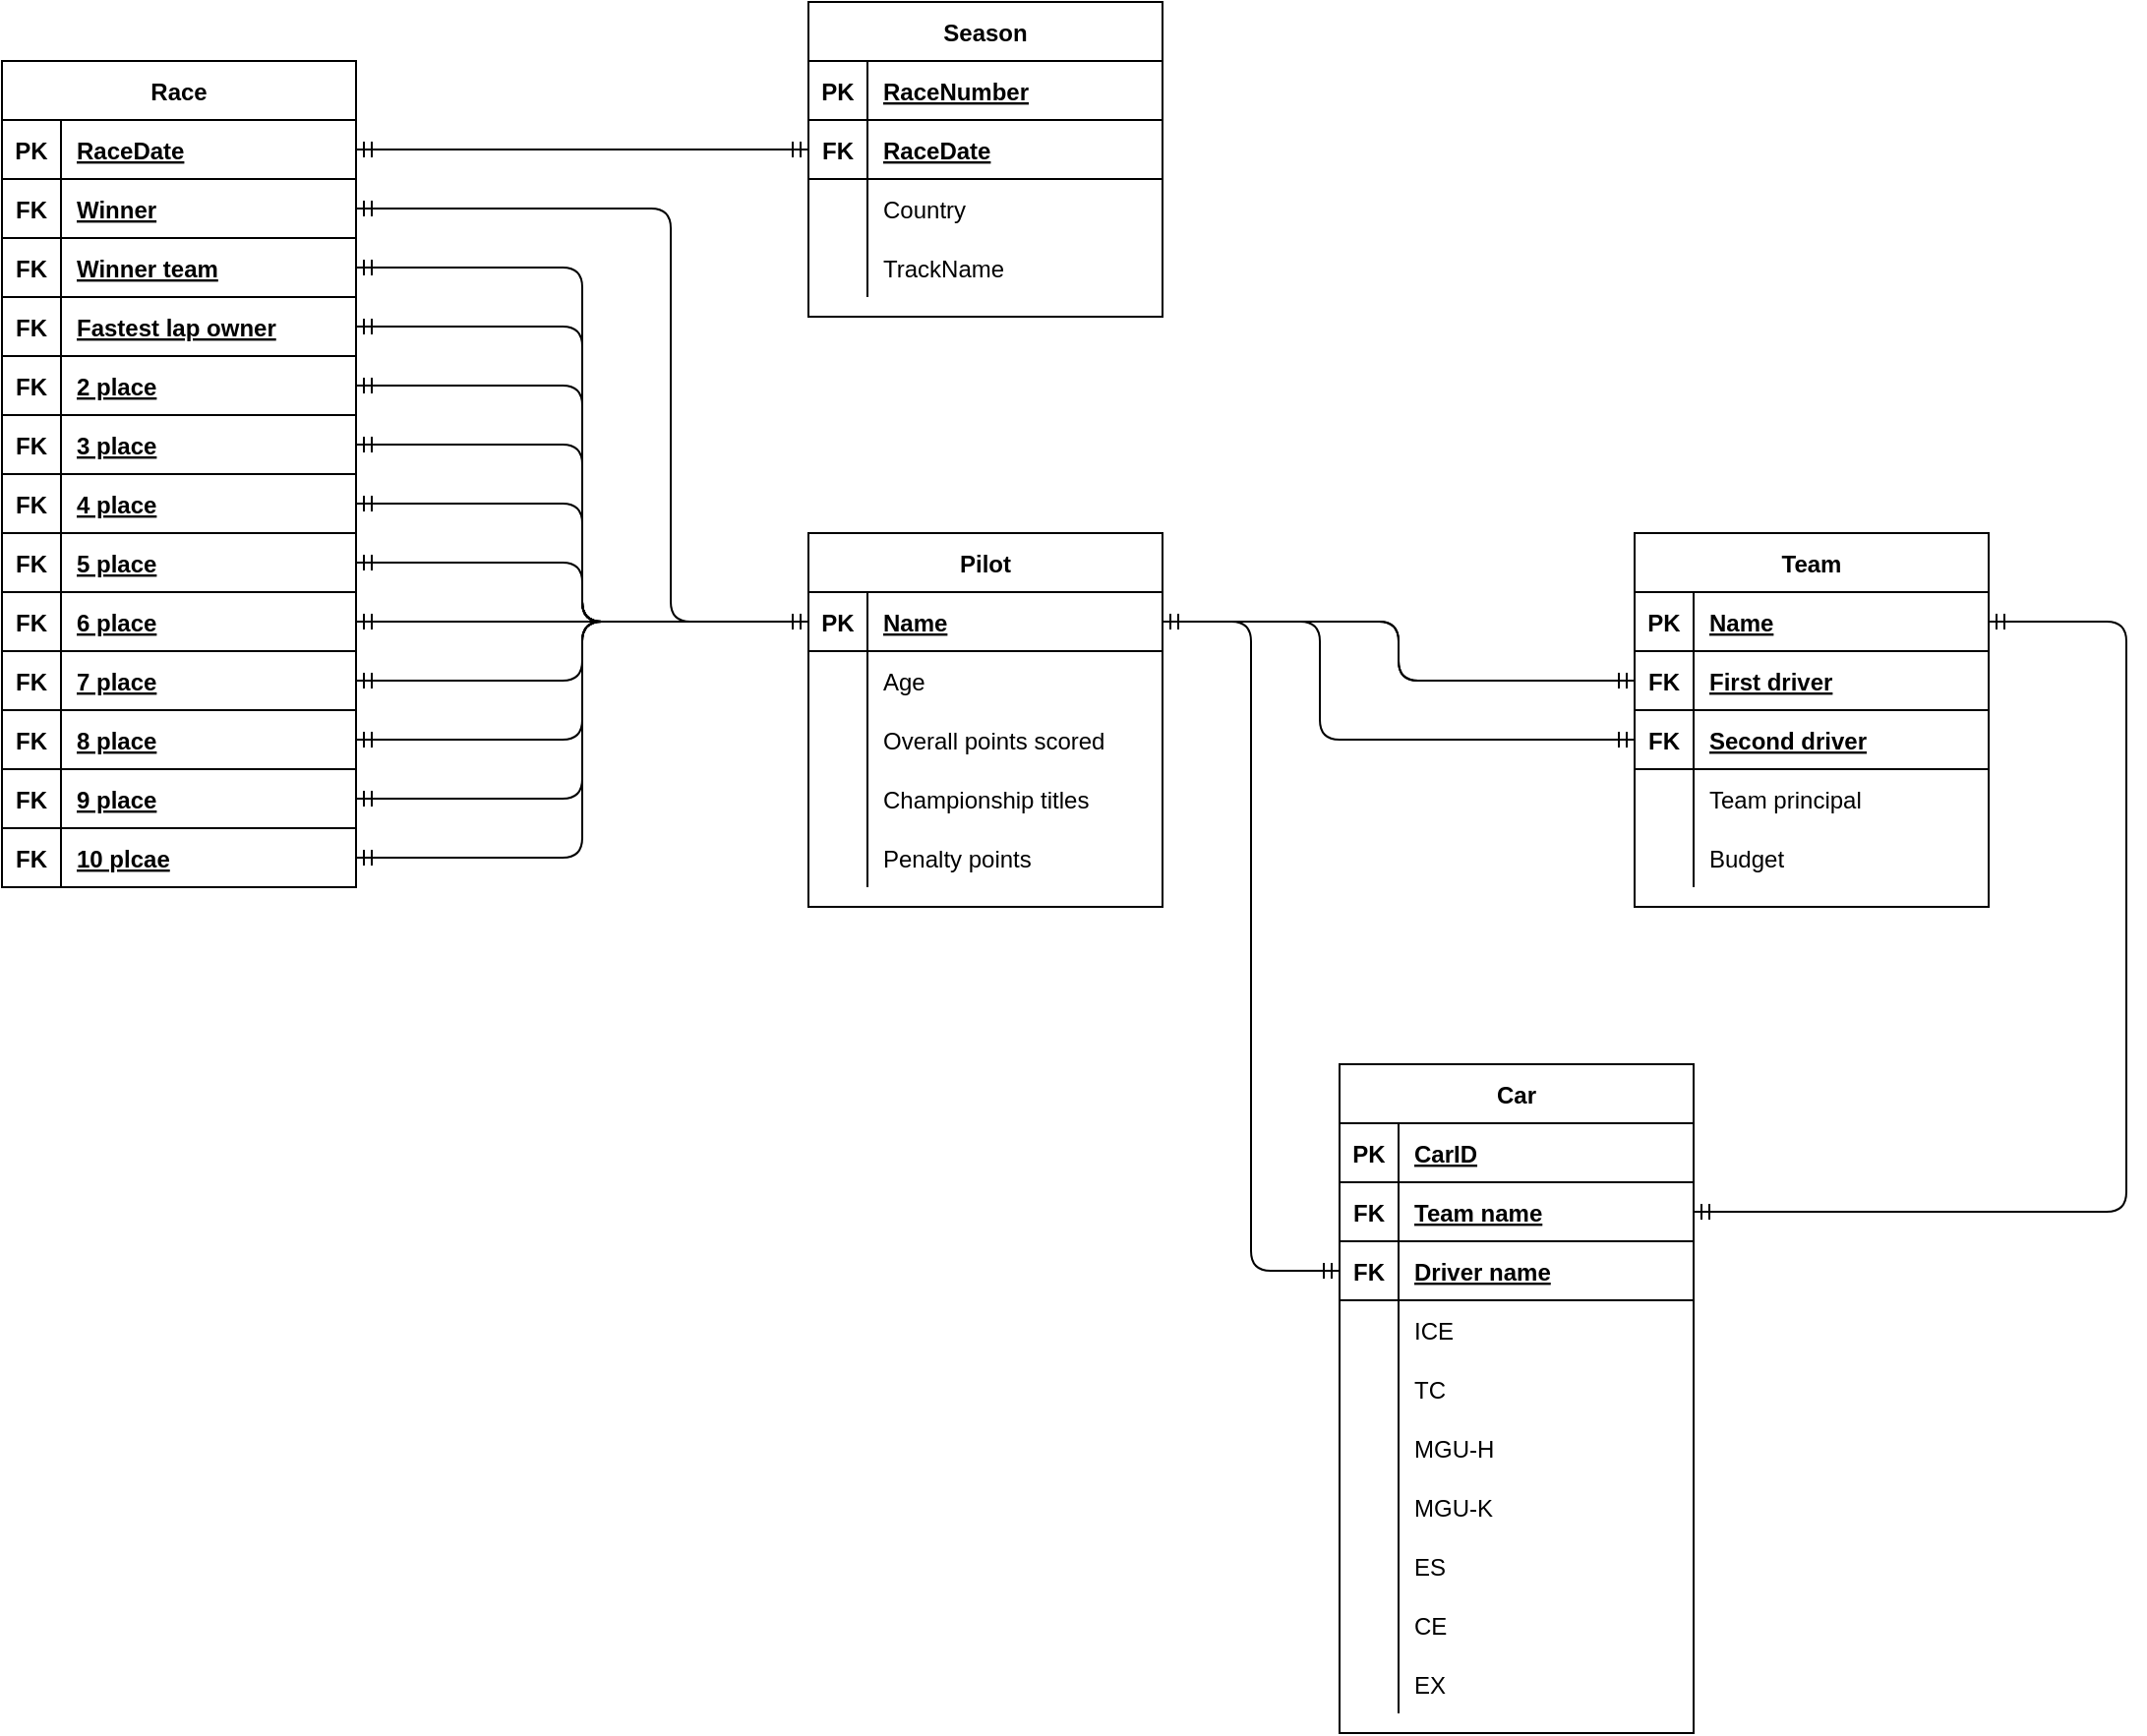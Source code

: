 <mxfile version="20.3.2" type="device"><diagram id="8oEdmpoph1ybJ8aEocy_" name="Страница 1"><mxGraphModel dx="1673" dy="928" grid="1" gridSize="10" guides="1" tooltips="1" connect="1" arrows="1" fold="1" page="1" pageScale="1" pageWidth="827" pageHeight="1169" math="0" shadow="0"><root><mxCell id="0"/><mxCell id="1" parent="0"/><mxCell id="zvZLjR_T1mVchbXA6RpQ-13" value="Team" style="shape=table;startSize=30;container=1;collapsible=1;childLayout=tableLayout;fixedRows=1;rowLines=0;fontStyle=1;align=center;resizeLast=1;" vertex="1" parent="1"><mxGeometry x="890" y="960" width="180" height="190" as="geometry"/></mxCell><mxCell id="zvZLjR_T1mVchbXA6RpQ-14" value="" style="shape=tableRow;horizontal=0;startSize=0;swimlaneHead=0;swimlaneBody=0;fillColor=none;collapsible=0;dropTarget=0;points=[[0,0.5],[1,0.5]];portConstraint=eastwest;top=0;left=0;right=0;bottom=1;" vertex="1" parent="zvZLjR_T1mVchbXA6RpQ-13"><mxGeometry y="30" width="180" height="30" as="geometry"/></mxCell><mxCell id="zvZLjR_T1mVchbXA6RpQ-15" value="PK" style="shape=partialRectangle;connectable=0;fillColor=none;top=0;left=0;bottom=0;right=0;fontStyle=1;overflow=hidden;" vertex="1" parent="zvZLjR_T1mVchbXA6RpQ-14"><mxGeometry width="30" height="30" as="geometry"><mxRectangle width="30" height="30" as="alternateBounds"/></mxGeometry></mxCell><mxCell id="zvZLjR_T1mVchbXA6RpQ-16" value="Name" style="shape=partialRectangle;connectable=0;fillColor=none;top=0;left=0;bottom=0;right=0;align=left;spacingLeft=6;fontStyle=5;overflow=hidden;" vertex="1" parent="zvZLjR_T1mVchbXA6RpQ-14"><mxGeometry x="30" width="150" height="30" as="geometry"><mxRectangle width="150" height="30" as="alternateBounds"/></mxGeometry></mxCell><mxCell id="zvZLjR_T1mVchbXA6RpQ-203" style="shape=tableRow;horizontal=0;startSize=0;swimlaneHead=0;swimlaneBody=0;fillColor=none;collapsible=0;dropTarget=0;points=[[0,0.5],[1,0.5]];portConstraint=eastwest;top=0;left=0;right=0;bottom=1;" vertex="1" parent="zvZLjR_T1mVchbXA6RpQ-13"><mxGeometry y="60" width="180" height="30" as="geometry"/></mxCell><mxCell id="zvZLjR_T1mVchbXA6RpQ-204" value="FK" style="shape=partialRectangle;connectable=0;fillColor=none;top=0;left=0;bottom=0;right=0;fontStyle=1;overflow=hidden;" vertex="1" parent="zvZLjR_T1mVchbXA6RpQ-203"><mxGeometry width="30" height="30" as="geometry"><mxRectangle width="30" height="30" as="alternateBounds"/></mxGeometry></mxCell><mxCell id="zvZLjR_T1mVchbXA6RpQ-205" value="First driver" style="shape=partialRectangle;connectable=0;fillColor=none;top=0;left=0;bottom=0;right=0;align=left;spacingLeft=6;fontStyle=5;overflow=hidden;" vertex="1" parent="zvZLjR_T1mVchbXA6RpQ-203"><mxGeometry x="30" width="150" height="30" as="geometry"><mxRectangle width="150" height="30" as="alternateBounds"/></mxGeometry></mxCell><mxCell id="zvZLjR_T1mVchbXA6RpQ-200" style="shape=tableRow;horizontal=0;startSize=0;swimlaneHead=0;swimlaneBody=0;fillColor=none;collapsible=0;dropTarget=0;points=[[0,0.5],[1,0.5]];portConstraint=eastwest;top=0;left=0;right=0;bottom=1;" vertex="1" parent="zvZLjR_T1mVchbXA6RpQ-13"><mxGeometry y="90" width="180" height="30" as="geometry"/></mxCell><mxCell id="zvZLjR_T1mVchbXA6RpQ-201" value="FK" style="shape=partialRectangle;connectable=0;fillColor=none;top=0;left=0;bottom=0;right=0;fontStyle=1;overflow=hidden;" vertex="1" parent="zvZLjR_T1mVchbXA6RpQ-200"><mxGeometry width="30" height="30" as="geometry"><mxRectangle width="30" height="30" as="alternateBounds"/></mxGeometry></mxCell><mxCell id="zvZLjR_T1mVchbXA6RpQ-202" value="Second driver" style="shape=partialRectangle;connectable=0;fillColor=none;top=0;left=0;bottom=0;right=0;align=left;spacingLeft=6;fontStyle=5;overflow=hidden;" vertex="1" parent="zvZLjR_T1mVchbXA6RpQ-200"><mxGeometry x="30" width="150" height="30" as="geometry"><mxRectangle width="150" height="30" as="alternateBounds"/></mxGeometry></mxCell><mxCell id="zvZLjR_T1mVchbXA6RpQ-29" style="shape=tableRow;horizontal=0;startSize=0;swimlaneHead=0;swimlaneBody=0;fillColor=none;collapsible=0;dropTarget=0;points=[[0,0.5],[1,0.5]];portConstraint=eastwest;top=0;left=0;right=0;bottom=0;" vertex="1" parent="zvZLjR_T1mVchbXA6RpQ-13"><mxGeometry y="120" width="180" height="30" as="geometry"/></mxCell><mxCell id="zvZLjR_T1mVchbXA6RpQ-30" style="shape=partialRectangle;connectable=0;fillColor=none;top=0;left=0;bottom=0;right=0;editable=1;overflow=hidden;" vertex="1" parent="zvZLjR_T1mVchbXA6RpQ-29"><mxGeometry width="30" height="30" as="geometry"><mxRectangle width="30" height="30" as="alternateBounds"/></mxGeometry></mxCell><mxCell id="zvZLjR_T1mVchbXA6RpQ-31" value="Team principal" style="shape=partialRectangle;connectable=0;fillColor=none;top=0;left=0;bottom=0;right=0;align=left;spacingLeft=6;overflow=hidden;" vertex="1" parent="zvZLjR_T1mVchbXA6RpQ-29"><mxGeometry x="30" width="150" height="30" as="geometry"><mxRectangle width="150" height="30" as="alternateBounds"/></mxGeometry></mxCell><mxCell id="zvZLjR_T1mVchbXA6RpQ-23" value="" style="shape=tableRow;horizontal=0;startSize=0;swimlaneHead=0;swimlaneBody=0;fillColor=none;collapsible=0;dropTarget=0;points=[[0,0.5],[1,0.5]];portConstraint=eastwest;top=0;left=0;right=0;bottom=0;" vertex="1" parent="zvZLjR_T1mVchbXA6RpQ-13"><mxGeometry y="150" width="180" height="30" as="geometry"/></mxCell><mxCell id="zvZLjR_T1mVchbXA6RpQ-24" value="" style="shape=partialRectangle;connectable=0;fillColor=none;top=0;left=0;bottom=0;right=0;editable=1;overflow=hidden;" vertex="1" parent="zvZLjR_T1mVchbXA6RpQ-23"><mxGeometry width="30" height="30" as="geometry"><mxRectangle width="30" height="30" as="alternateBounds"/></mxGeometry></mxCell><mxCell id="zvZLjR_T1mVchbXA6RpQ-25" value="Budget" style="shape=partialRectangle;connectable=0;fillColor=none;top=0;left=0;bottom=0;right=0;align=left;spacingLeft=6;overflow=hidden;" vertex="1" parent="zvZLjR_T1mVchbXA6RpQ-23"><mxGeometry x="30" width="150" height="30" as="geometry"><mxRectangle width="150" height="30" as="alternateBounds"/></mxGeometry></mxCell><mxCell id="zvZLjR_T1mVchbXA6RpQ-32" value="Pilot" style="shape=table;startSize=30;container=1;collapsible=1;childLayout=tableLayout;fixedRows=1;rowLines=0;fontStyle=1;align=center;resizeLast=1;" vertex="1" parent="1"><mxGeometry x="470" y="960" width="180" height="190" as="geometry"/></mxCell><mxCell id="zvZLjR_T1mVchbXA6RpQ-33" value="" style="shape=tableRow;horizontal=0;startSize=0;swimlaneHead=0;swimlaneBody=0;fillColor=none;collapsible=0;dropTarget=0;points=[[0,0.5],[1,0.5]];portConstraint=eastwest;top=0;left=0;right=0;bottom=1;" vertex="1" parent="zvZLjR_T1mVchbXA6RpQ-32"><mxGeometry y="30" width="180" height="30" as="geometry"/></mxCell><mxCell id="zvZLjR_T1mVchbXA6RpQ-34" value="PK" style="shape=partialRectangle;connectable=0;fillColor=none;top=0;left=0;bottom=0;right=0;fontStyle=1;overflow=hidden;" vertex="1" parent="zvZLjR_T1mVchbXA6RpQ-33"><mxGeometry width="30" height="30" as="geometry"><mxRectangle width="30" height="30" as="alternateBounds"/></mxGeometry></mxCell><mxCell id="zvZLjR_T1mVchbXA6RpQ-35" value="Name" style="shape=partialRectangle;connectable=0;fillColor=none;top=0;left=0;bottom=0;right=0;align=left;spacingLeft=6;fontStyle=5;overflow=hidden;" vertex="1" parent="zvZLjR_T1mVchbXA6RpQ-33"><mxGeometry x="30" width="150" height="30" as="geometry"><mxRectangle width="150" height="30" as="alternateBounds"/></mxGeometry></mxCell><mxCell id="zvZLjR_T1mVchbXA6RpQ-36" style="shape=tableRow;horizontal=0;startSize=0;swimlaneHead=0;swimlaneBody=0;fillColor=none;collapsible=0;dropTarget=0;points=[[0,0.5],[1,0.5]];portConstraint=eastwest;top=0;left=0;right=0;bottom=0;" vertex="1" parent="zvZLjR_T1mVchbXA6RpQ-32"><mxGeometry y="60" width="180" height="30" as="geometry"/></mxCell><mxCell id="zvZLjR_T1mVchbXA6RpQ-37" style="shape=partialRectangle;connectable=0;fillColor=none;top=0;left=0;bottom=0;right=0;editable=1;overflow=hidden;" vertex="1" parent="zvZLjR_T1mVchbXA6RpQ-36"><mxGeometry width="30" height="30" as="geometry"><mxRectangle width="30" height="30" as="alternateBounds"/></mxGeometry></mxCell><mxCell id="zvZLjR_T1mVchbXA6RpQ-38" value="Age" style="shape=partialRectangle;connectable=0;fillColor=none;top=0;left=0;bottom=0;right=0;align=left;spacingLeft=6;overflow=hidden;" vertex="1" parent="zvZLjR_T1mVchbXA6RpQ-36"><mxGeometry x="30" width="150" height="30" as="geometry"><mxRectangle width="150" height="30" as="alternateBounds"/></mxGeometry></mxCell><mxCell id="zvZLjR_T1mVchbXA6RpQ-39" value="" style="shape=tableRow;horizontal=0;startSize=0;swimlaneHead=0;swimlaneBody=0;fillColor=none;collapsible=0;dropTarget=0;points=[[0,0.5],[1,0.5]];portConstraint=eastwest;top=0;left=0;right=0;bottom=0;" vertex="1" parent="zvZLjR_T1mVchbXA6RpQ-32"><mxGeometry y="90" width="180" height="30" as="geometry"/></mxCell><mxCell id="zvZLjR_T1mVchbXA6RpQ-40" value="" style="shape=partialRectangle;connectable=0;fillColor=none;top=0;left=0;bottom=0;right=0;editable=1;overflow=hidden;" vertex="1" parent="zvZLjR_T1mVchbXA6RpQ-39"><mxGeometry width="30" height="30" as="geometry"><mxRectangle width="30" height="30" as="alternateBounds"/></mxGeometry></mxCell><mxCell id="zvZLjR_T1mVchbXA6RpQ-41" value="Overall points scored" style="shape=partialRectangle;connectable=0;fillColor=none;top=0;left=0;bottom=0;right=0;align=left;spacingLeft=6;overflow=hidden;" vertex="1" parent="zvZLjR_T1mVchbXA6RpQ-39"><mxGeometry x="30" width="150" height="30" as="geometry"><mxRectangle width="150" height="30" as="alternateBounds"/></mxGeometry></mxCell><mxCell id="zvZLjR_T1mVchbXA6RpQ-42" value="" style="shape=tableRow;horizontal=0;startSize=0;swimlaneHead=0;swimlaneBody=0;fillColor=none;collapsible=0;dropTarget=0;points=[[0,0.5],[1,0.5]];portConstraint=eastwest;top=0;left=0;right=0;bottom=0;" vertex="1" parent="zvZLjR_T1mVchbXA6RpQ-32"><mxGeometry y="120" width="180" height="30" as="geometry"/></mxCell><mxCell id="zvZLjR_T1mVchbXA6RpQ-43" value="" style="shape=partialRectangle;connectable=0;fillColor=none;top=0;left=0;bottom=0;right=0;editable=1;overflow=hidden;" vertex="1" parent="zvZLjR_T1mVchbXA6RpQ-42"><mxGeometry width="30" height="30" as="geometry"><mxRectangle width="30" height="30" as="alternateBounds"/></mxGeometry></mxCell><mxCell id="zvZLjR_T1mVchbXA6RpQ-44" value="Championship titles" style="shape=partialRectangle;connectable=0;fillColor=none;top=0;left=0;bottom=0;right=0;align=left;spacingLeft=6;overflow=hidden;" vertex="1" parent="zvZLjR_T1mVchbXA6RpQ-42"><mxGeometry x="30" width="150" height="30" as="geometry"><mxRectangle width="150" height="30" as="alternateBounds"/></mxGeometry></mxCell><mxCell id="zvZLjR_T1mVchbXA6RpQ-45" value="" style="shape=tableRow;horizontal=0;startSize=0;swimlaneHead=0;swimlaneBody=0;fillColor=none;collapsible=0;dropTarget=0;points=[[0,0.5],[1,0.5]];portConstraint=eastwest;top=0;left=0;right=0;bottom=0;" vertex="1" parent="zvZLjR_T1mVchbXA6RpQ-32"><mxGeometry y="150" width="180" height="30" as="geometry"/></mxCell><mxCell id="zvZLjR_T1mVchbXA6RpQ-46" value="" style="shape=partialRectangle;connectable=0;fillColor=none;top=0;left=0;bottom=0;right=0;editable=1;overflow=hidden;" vertex="1" parent="zvZLjR_T1mVchbXA6RpQ-45"><mxGeometry width="30" height="30" as="geometry"><mxRectangle width="30" height="30" as="alternateBounds"/></mxGeometry></mxCell><mxCell id="zvZLjR_T1mVchbXA6RpQ-47" value="Penalty points" style="shape=partialRectangle;connectable=0;fillColor=none;top=0;left=0;bottom=0;right=0;align=left;spacingLeft=6;overflow=hidden;" vertex="1" parent="zvZLjR_T1mVchbXA6RpQ-45"><mxGeometry x="30" width="150" height="30" as="geometry"><mxRectangle width="150" height="30" as="alternateBounds"/></mxGeometry></mxCell><mxCell id="zvZLjR_T1mVchbXA6RpQ-48" value="Car" style="shape=table;startSize=30;container=1;collapsible=1;childLayout=tableLayout;fixedRows=1;rowLines=0;fontStyle=1;align=center;resizeLast=1;" vertex="1" parent="1"><mxGeometry x="740" y="1230" width="180" height="340" as="geometry"/></mxCell><mxCell id="zvZLjR_T1mVchbXA6RpQ-68" style="shape=tableRow;horizontal=0;startSize=0;swimlaneHead=0;swimlaneBody=0;fillColor=none;collapsible=0;dropTarget=0;points=[[0,0.5],[1,0.5]];portConstraint=eastwest;top=0;left=0;right=0;bottom=1;" vertex="1" parent="zvZLjR_T1mVchbXA6RpQ-48"><mxGeometry y="30" width="180" height="30" as="geometry"/></mxCell><mxCell id="zvZLjR_T1mVchbXA6RpQ-69" value="PK" style="shape=partialRectangle;connectable=0;fillColor=none;top=0;left=0;bottom=0;right=0;fontStyle=1;overflow=hidden;" vertex="1" parent="zvZLjR_T1mVchbXA6RpQ-68"><mxGeometry width="30" height="30" as="geometry"><mxRectangle width="30" height="30" as="alternateBounds"/></mxGeometry></mxCell><mxCell id="zvZLjR_T1mVchbXA6RpQ-70" value="CarID" style="shape=partialRectangle;connectable=0;fillColor=none;top=0;left=0;bottom=0;right=0;align=left;spacingLeft=6;fontStyle=5;overflow=hidden;" vertex="1" parent="zvZLjR_T1mVchbXA6RpQ-68"><mxGeometry x="30" width="150" height="30" as="geometry"><mxRectangle width="150" height="30" as="alternateBounds"/></mxGeometry></mxCell><mxCell id="zvZLjR_T1mVchbXA6RpQ-49" value="" style="shape=tableRow;horizontal=0;startSize=0;swimlaneHead=0;swimlaneBody=0;fillColor=none;collapsible=0;dropTarget=0;points=[[0,0.5],[1,0.5]];portConstraint=eastwest;top=0;left=0;right=0;bottom=1;" vertex="1" parent="zvZLjR_T1mVchbXA6RpQ-48"><mxGeometry y="60" width="180" height="30" as="geometry"/></mxCell><mxCell id="zvZLjR_T1mVchbXA6RpQ-50" value="FK" style="shape=partialRectangle;connectable=0;fillColor=none;top=0;left=0;bottom=0;right=0;fontStyle=1;overflow=hidden;" vertex="1" parent="zvZLjR_T1mVchbXA6RpQ-49"><mxGeometry width="30" height="30" as="geometry"><mxRectangle width="30" height="30" as="alternateBounds"/></mxGeometry></mxCell><mxCell id="zvZLjR_T1mVchbXA6RpQ-51" value="Team name" style="shape=partialRectangle;connectable=0;fillColor=none;top=0;left=0;bottom=0;right=0;align=left;spacingLeft=6;fontStyle=5;overflow=hidden;" vertex="1" parent="zvZLjR_T1mVchbXA6RpQ-49"><mxGeometry x="30" width="150" height="30" as="geometry"><mxRectangle width="150" height="30" as="alternateBounds"/></mxGeometry></mxCell><mxCell id="zvZLjR_T1mVchbXA6RpQ-64" style="shape=tableRow;horizontal=0;startSize=0;swimlaneHead=0;swimlaneBody=0;fillColor=none;collapsible=0;dropTarget=0;points=[[0,0.5],[1,0.5]];portConstraint=eastwest;top=0;left=0;right=0;bottom=1;" vertex="1" parent="zvZLjR_T1mVchbXA6RpQ-48"><mxGeometry y="90" width="180" height="30" as="geometry"/></mxCell><mxCell id="zvZLjR_T1mVchbXA6RpQ-65" value="FK" style="shape=partialRectangle;connectable=0;fillColor=none;top=0;left=0;bottom=0;right=0;fontStyle=1;overflow=hidden;" vertex="1" parent="zvZLjR_T1mVchbXA6RpQ-64"><mxGeometry width="30" height="30" as="geometry"><mxRectangle width="30" height="30" as="alternateBounds"/></mxGeometry></mxCell><mxCell id="zvZLjR_T1mVchbXA6RpQ-66" value="Driver name" style="shape=partialRectangle;connectable=0;fillColor=none;top=0;left=0;bottom=0;right=0;align=left;spacingLeft=6;fontStyle=5;overflow=hidden;" vertex="1" parent="zvZLjR_T1mVchbXA6RpQ-64"><mxGeometry x="30" width="150" height="30" as="geometry"><mxRectangle width="150" height="30" as="alternateBounds"/></mxGeometry></mxCell><mxCell id="zvZLjR_T1mVchbXA6RpQ-52" style="shape=tableRow;horizontal=0;startSize=0;swimlaneHead=0;swimlaneBody=0;fillColor=none;collapsible=0;dropTarget=0;points=[[0,0.5],[1,0.5]];portConstraint=eastwest;top=0;left=0;right=0;bottom=0;" vertex="1" parent="zvZLjR_T1mVchbXA6RpQ-48"><mxGeometry y="120" width="180" height="30" as="geometry"/></mxCell><mxCell id="zvZLjR_T1mVchbXA6RpQ-53" style="shape=partialRectangle;connectable=0;fillColor=none;top=0;left=0;bottom=0;right=0;editable=1;overflow=hidden;" vertex="1" parent="zvZLjR_T1mVchbXA6RpQ-52"><mxGeometry width="30" height="30" as="geometry"><mxRectangle width="30" height="30" as="alternateBounds"/></mxGeometry></mxCell><mxCell id="zvZLjR_T1mVchbXA6RpQ-54" value="ICE" style="shape=partialRectangle;connectable=0;fillColor=none;top=0;left=0;bottom=0;right=0;align=left;spacingLeft=6;overflow=hidden;" vertex="1" parent="zvZLjR_T1mVchbXA6RpQ-52"><mxGeometry x="30" width="150" height="30" as="geometry"><mxRectangle width="150" height="30" as="alternateBounds"/></mxGeometry></mxCell><mxCell id="zvZLjR_T1mVchbXA6RpQ-55" value="" style="shape=tableRow;horizontal=0;startSize=0;swimlaneHead=0;swimlaneBody=0;fillColor=none;collapsible=0;dropTarget=0;points=[[0,0.5],[1,0.5]];portConstraint=eastwest;top=0;left=0;right=0;bottom=0;" vertex="1" parent="zvZLjR_T1mVchbXA6RpQ-48"><mxGeometry y="150" width="180" height="30" as="geometry"/></mxCell><mxCell id="zvZLjR_T1mVchbXA6RpQ-56" value="" style="shape=partialRectangle;connectable=0;fillColor=none;top=0;left=0;bottom=0;right=0;editable=1;overflow=hidden;" vertex="1" parent="zvZLjR_T1mVchbXA6RpQ-55"><mxGeometry width="30" height="30" as="geometry"><mxRectangle width="30" height="30" as="alternateBounds"/></mxGeometry></mxCell><mxCell id="zvZLjR_T1mVchbXA6RpQ-57" value="TC" style="shape=partialRectangle;connectable=0;fillColor=none;top=0;left=0;bottom=0;right=0;align=left;spacingLeft=6;overflow=hidden;" vertex="1" parent="zvZLjR_T1mVchbXA6RpQ-55"><mxGeometry x="30" width="150" height="30" as="geometry"><mxRectangle width="150" height="30" as="alternateBounds"/></mxGeometry></mxCell><mxCell id="zvZLjR_T1mVchbXA6RpQ-58" value="" style="shape=tableRow;horizontal=0;startSize=0;swimlaneHead=0;swimlaneBody=0;fillColor=none;collapsible=0;dropTarget=0;points=[[0,0.5],[1,0.5]];portConstraint=eastwest;top=0;left=0;right=0;bottom=0;" vertex="1" parent="zvZLjR_T1mVchbXA6RpQ-48"><mxGeometry y="180" width="180" height="30" as="geometry"/></mxCell><mxCell id="zvZLjR_T1mVchbXA6RpQ-59" value="" style="shape=partialRectangle;connectable=0;fillColor=none;top=0;left=0;bottom=0;right=0;editable=1;overflow=hidden;" vertex="1" parent="zvZLjR_T1mVchbXA6RpQ-58"><mxGeometry width="30" height="30" as="geometry"><mxRectangle width="30" height="30" as="alternateBounds"/></mxGeometry></mxCell><mxCell id="zvZLjR_T1mVchbXA6RpQ-60" value="MGU-H" style="shape=partialRectangle;connectable=0;fillColor=none;top=0;left=0;bottom=0;right=0;align=left;spacingLeft=6;overflow=hidden;" vertex="1" parent="zvZLjR_T1mVchbXA6RpQ-58"><mxGeometry x="30" width="150" height="30" as="geometry"><mxRectangle width="150" height="30" as="alternateBounds"/></mxGeometry></mxCell><mxCell id="zvZLjR_T1mVchbXA6RpQ-61" value="" style="shape=tableRow;horizontal=0;startSize=0;swimlaneHead=0;swimlaneBody=0;fillColor=none;collapsible=0;dropTarget=0;points=[[0,0.5],[1,0.5]];portConstraint=eastwest;top=0;left=0;right=0;bottom=0;" vertex="1" parent="zvZLjR_T1mVchbXA6RpQ-48"><mxGeometry y="210" width="180" height="30" as="geometry"/></mxCell><mxCell id="zvZLjR_T1mVchbXA6RpQ-62" value="" style="shape=partialRectangle;connectable=0;fillColor=none;top=0;left=0;bottom=0;right=0;editable=1;overflow=hidden;" vertex="1" parent="zvZLjR_T1mVchbXA6RpQ-61"><mxGeometry width="30" height="30" as="geometry"><mxRectangle width="30" height="30" as="alternateBounds"/></mxGeometry></mxCell><mxCell id="zvZLjR_T1mVchbXA6RpQ-63" value="MGU-K" style="shape=partialRectangle;connectable=0;fillColor=none;top=0;left=0;bottom=0;right=0;align=left;spacingLeft=6;overflow=hidden;" vertex="1" parent="zvZLjR_T1mVchbXA6RpQ-61"><mxGeometry x="30" width="150" height="30" as="geometry"><mxRectangle width="150" height="30" as="alternateBounds"/></mxGeometry></mxCell><mxCell id="zvZLjR_T1mVchbXA6RpQ-71" style="shape=tableRow;horizontal=0;startSize=0;swimlaneHead=0;swimlaneBody=0;fillColor=none;collapsible=0;dropTarget=0;points=[[0,0.5],[1,0.5]];portConstraint=eastwest;top=0;left=0;right=0;bottom=0;" vertex="1" parent="zvZLjR_T1mVchbXA6RpQ-48"><mxGeometry y="240" width="180" height="30" as="geometry"/></mxCell><mxCell id="zvZLjR_T1mVchbXA6RpQ-72" style="shape=partialRectangle;connectable=0;fillColor=none;top=0;left=0;bottom=0;right=0;editable=1;overflow=hidden;" vertex="1" parent="zvZLjR_T1mVchbXA6RpQ-71"><mxGeometry width="30" height="30" as="geometry"><mxRectangle width="30" height="30" as="alternateBounds"/></mxGeometry></mxCell><mxCell id="zvZLjR_T1mVchbXA6RpQ-73" value="ES" style="shape=partialRectangle;connectable=0;fillColor=none;top=0;left=0;bottom=0;right=0;align=left;spacingLeft=6;overflow=hidden;" vertex="1" parent="zvZLjR_T1mVchbXA6RpQ-71"><mxGeometry x="30" width="150" height="30" as="geometry"><mxRectangle width="150" height="30" as="alternateBounds"/></mxGeometry></mxCell><mxCell id="zvZLjR_T1mVchbXA6RpQ-74" style="shape=tableRow;horizontal=0;startSize=0;swimlaneHead=0;swimlaneBody=0;fillColor=none;collapsible=0;dropTarget=0;points=[[0,0.5],[1,0.5]];portConstraint=eastwest;top=0;left=0;right=0;bottom=0;" vertex="1" parent="zvZLjR_T1mVchbXA6RpQ-48"><mxGeometry y="270" width="180" height="30" as="geometry"/></mxCell><mxCell id="zvZLjR_T1mVchbXA6RpQ-75" style="shape=partialRectangle;connectable=0;fillColor=none;top=0;left=0;bottom=0;right=0;editable=1;overflow=hidden;" vertex="1" parent="zvZLjR_T1mVchbXA6RpQ-74"><mxGeometry width="30" height="30" as="geometry"><mxRectangle width="30" height="30" as="alternateBounds"/></mxGeometry></mxCell><mxCell id="zvZLjR_T1mVchbXA6RpQ-76" value="CE" style="shape=partialRectangle;connectable=0;fillColor=none;top=0;left=0;bottom=0;right=0;align=left;spacingLeft=6;overflow=hidden;" vertex="1" parent="zvZLjR_T1mVchbXA6RpQ-74"><mxGeometry x="30" width="150" height="30" as="geometry"><mxRectangle width="150" height="30" as="alternateBounds"/></mxGeometry></mxCell><mxCell id="zvZLjR_T1mVchbXA6RpQ-77" style="shape=tableRow;horizontal=0;startSize=0;swimlaneHead=0;swimlaneBody=0;fillColor=none;collapsible=0;dropTarget=0;points=[[0,0.5],[1,0.5]];portConstraint=eastwest;top=0;left=0;right=0;bottom=0;" vertex="1" parent="zvZLjR_T1mVchbXA6RpQ-48"><mxGeometry y="300" width="180" height="30" as="geometry"/></mxCell><mxCell id="zvZLjR_T1mVchbXA6RpQ-78" style="shape=partialRectangle;connectable=0;fillColor=none;top=0;left=0;bottom=0;right=0;editable=1;overflow=hidden;" vertex="1" parent="zvZLjR_T1mVchbXA6RpQ-77"><mxGeometry width="30" height="30" as="geometry"><mxRectangle width="30" height="30" as="alternateBounds"/></mxGeometry></mxCell><mxCell id="zvZLjR_T1mVchbXA6RpQ-79" value="EX" style="shape=partialRectangle;connectable=0;fillColor=none;top=0;left=0;bottom=0;right=0;align=left;spacingLeft=6;overflow=hidden;" vertex="1" parent="zvZLjR_T1mVchbXA6RpQ-77"><mxGeometry x="30" width="150" height="30" as="geometry"><mxRectangle width="150" height="30" as="alternateBounds"/></mxGeometry></mxCell><mxCell id="zvZLjR_T1mVchbXA6RpQ-80" value="Race" style="shape=table;startSize=30;container=1;collapsible=1;childLayout=tableLayout;fixedRows=1;rowLines=0;fontStyle=1;align=center;resizeLast=1;" vertex="1" parent="1"><mxGeometry x="60" y="720" width="180" height="420" as="geometry"/></mxCell><mxCell id="zvZLjR_T1mVchbXA6RpQ-81" value="" style="shape=tableRow;horizontal=0;startSize=0;swimlaneHead=0;swimlaneBody=0;fillColor=none;collapsible=0;dropTarget=0;points=[[0,0.5],[1,0.5]];portConstraint=eastwest;top=0;left=0;right=0;bottom=1;" vertex="1" parent="zvZLjR_T1mVchbXA6RpQ-80"><mxGeometry y="30" width="180" height="30" as="geometry"/></mxCell><mxCell id="zvZLjR_T1mVchbXA6RpQ-82" value="PK" style="shape=partialRectangle;connectable=0;fillColor=none;top=0;left=0;bottom=0;right=0;fontStyle=1;overflow=hidden;" vertex="1" parent="zvZLjR_T1mVchbXA6RpQ-81"><mxGeometry width="30" height="30" as="geometry"><mxRectangle width="30" height="30" as="alternateBounds"/></mxGeometry></mxCell><mxCell id="zvZLjR_T1mVchbXA6RpQ-83" value="RaceDate" style="shape=partialRectangle;connectable=0;fillColor=none;top=0;left=0;bottom=0;right=0;align=left;spacingLeft=6;fontStyle=5;overflow=hidden;" vertex="1" parent="zvZLjR_T1mVchbXA6RpQ-81"><mxGeometry x="30" width="150" height="30" as="geometry"><mxRectangle width="150" height="30" as="alternateBounds"/></mxGeometry></mxCell><mxCell id="zvZLjR_T1mVchbXA6RpQ-171" style="shape=tableRow;horizontal=0;startSize=0;swimlaneHead=0;swimlaneBody=0;fillColor=none;collapsible=0;dropTarget=0;points=[[0,0.5],[1,0.5]];portConstraint=eastwest;top=0;left=0;right=0;bottom=1;" vertex="1" parent="zvZLjR_T1mVchbXA6RpQ-80"><mxGeometry y="60" width="180" height="30" as="geometry"/></mxCell><mxCell id="zvZLjR_T1mVchbXA6RpQ-172" value="FK" style="shape=partialRectangle;connectable=0;fillColor=none;top=0;left=0;bottom=0;right=0;fontStyle=1;overflow=hidden;" vertex="1" parent="zvZLjR_T1mVchbXA6RpQ-171"><mxGeometry width="30" height="30" as="geometry"><mxRectangle width="30" height="30" as="alternateBounds"/></mxGeometry></mxCell><mxCell id="zvZLjR_T1mVchbXA6RpQ-173" value="Winner" style="shape=partialRectangle;connectable=0;fillColor=none;top=0;left=0;bottom=0;right=0;align=left;spacingLeft=6;fontStyle=5;overflow=hidden;" vertex="1" parent="zvZLjR_T1mVchbXA6RpQ-171"><mxGeometry x="30" width="150" height="30" as="geometry"><mxRectangle width="150" height="30" as="alternateBounds"/></mxGeometry></mxCell><mxCell id="zvZLjR_T1mVchbXA6RpQ-168" style="shape=tableRow;horizontal=0;startSize=0;swimlaneHead=0;swimlaneBody=0;fillColor=none;collapsible=0;dropTarget=0;points=[[0,0.5],[1,0.5]];portConstraint=eastwest;top=0;left=0;right=0;bottom=1;" vertex="1" parent="zvZLjR_T1mVchbXA6RpQ-80"><mxGeometry y="90" width="180" height="30" as="geometry"/></mxCell><mxCell id="zvZLjR_T1mVchbXA6RpQ-169" value="FK" style="shape=partialRectangle;connectable=0;fillColor=none;top=0;left=0;bottom=0;right=0;fontStyle=1;overflow=hidden;" vertex="1" parent="zvZLjR_T1mVchbXA6RpQ-168"><mxGeometry width="30" height="30" as="geometry"><mxRectangle width="30" height="30" as="alternateBounds"/></mxGeometry></mxCell><mxCell id="zvZLjR_T1mVchbXA6RpQ-170" value="Winner team" style="shape=partialRectangle;connectable=0;fillColor=none;top=0;left=0;bottom=0;right=0;align=left;spacingLeft=6;fontStyle=5;overflow=hidden;" vertex="1" parent="zvZLjR_T1mVchbXA6RpQ-168"><mxGeometry x="30" width="150" height="30" as="geometry"><mxRectangle width="150" height="30" as="alternateBounds"/></mxGeometry></mxCell><mxCell id="zvZLjR_T1mVchbXA6RpQ-165" style="shape=tableRow;horizontal=0;startSize=0;swimlaneHead=0;swimlaneBody=0;fillColor=none;collapsible=0;dropTarget=0;points=[[0,0.5],[1,0.5]];portConstraint=eastwest;top=0;left=0;right=0;bottom=1;" vertex="1" parent="zvZLjR_T1mVchbXA6RpQ-80"><mxGeometry y="120" width="180" height="30" as="geometry"/></mxCell><mxCell id="zvZLjR_T1mVchbXA6RpQ-166" value="FK" style="shape=partialRectangle;connectable=0;fillColor=none;top=0;left=0;bottom=0;right=0;fontStyle=1;overflow=hidden;" vertex="1" parent="zvZLjR_T1mVchbXA6RpQ-165"><mxGeometry width="30" height="30" as="geometry"><mxRectangle width="30" height="30" as="alternateBounds"/></mxGeometry></mxCell><mxCell id="zvZLjR_T1mVchbXA6RpQ-167" value="Fastest lap owner" style="shape=partialRectangle;connectable=0;fillColor=none;top=0;left=0;bottom=0;right=0;align=left;spacingLeft=6;fontStyle=5;overflow=hidden;" vertex="1" parent="zvZLjR_T1mVchbXA6RpQ-165"><mxGeometry x="30" width="150" height="30" as="geometry"><mxRectangle width="150" height="30" as="alternateBounds"/></mxGeometry></mxCell><mxCell id="zvZLjR_T1mVchbXA6RpQ-162" style="shape=tableRow;horizontal=0;startSize=0;swimlaneHead=0;swimlaneBody=0;fillColor=none;collapsible=0;dropTarget=0;points=[[0,0.5],[1,0.5]];portConstraint=eastwest;top=0;left=0;right=0;bottom=1;" vertex="1" parent="zvZLjR_T1mVchbXA6RpQ-80"><mxGeometry y="150" width="180" height="30" as="geometry"/></mxCell><mxCell id="zvZLjR_T1mVchbXA6RpQ-163" value="FK" style="shape=partialRectangle;connectable=0;fillColor=none;top=0;left=0;bottom=0;right=0;fontStyle=1;overflow=hidden;" vertex="1" parent="zvZLjR_T1mVchbXA6RpQ-162"><mxGeometry width="30" height="30" as="geometry"><mxRectangle width="30" height="30" as="alternateBounds"/></mxGeometry></mxCell><mxCell id="zvZLjR_T1mVchbXA6RpQ-164" value="2 place" style="shape=partialRectangle;connectable=0;fillColor=none;top=0;left=0;bottom=0;right=0;align=left;spacingLeft=6;fontStyle=5;overflow=hidden;" vertex="1" parent="zvZLjR_T1mVchbXA6RpQ-162"><mxGeometry x="30" width="150" height="30" as="geometry"><mxRectangle width="150" height="30" as="alternateBounds"/></mxGeometry></mxCell><mxCell id="zvZLjR_T1mVchbXA6RpQ-159" style="shape=tableRow;horizontal=0;startSize=0;swimlaneHead=0;swimlaneBody=0;fillColor=none;collapsible=0;dropTarget=0;points=[[0,0.5],[1,0.5]];portConstraint=eastwest;top=0;left=0;right=0;bottom=1;" vertex="1" parent="zvZLjR_T1mVchbXA6RpQ-80"><mxGeometry y="180" width="180" height="30" as="geometry"/></mxCell><mxCell id="zvZLjR_T1mVchbXA6RpQ-160" value="FK" style="shape=partialRectangle;connectable=0;fillColor=none;top=0;left=0;bottom=0;right=0;fontStyle=1;overflow=hidden;" vertex="1" parent="zvZLjR_T1mVchbXA6RpQ-159"><mxGeometry width="30" height="30" as="geometry"><mxRectangle width="30" height="30" as="alternateBounds"/></mxGeometry></mxCell><mxCell id="zvZLjR_T1mVchbXA6RpQ-161" value="3 place" style="shape=partialRectangle;connectable=0;fillColor=none;top=0;left=0;bottom=0;right=0;align=left;spacingLeft=6;fontStyle=5;overflow=hidden;" vertex="1" parent="zvZLjR_T1mVchbXA6RpQ-159"><mxGeometry x="30" width="150" height="30" as="geometry"><mxRectangle width="150" height="30" as="alternateBounds"/></mxGeometry></mxCell><mxCell id="zvZLjR_T1mVchbXA6RpQ-156" style="shape=tableRow;horizontal=0;startSize=0;swimlaneHead=0;swimlaneBody=0;fillColor=none;collapsible=0;dropTarget=0;points=[[0,0.5],[1,0.5]];portConstraint=eastwest;top=0;left=0;right=0;bottom=1;" vertex="1" parent="zvZLjR_T1mVchbXA6RpQ-80"><mxGeometry y="210" width="180" height="30" as="geometry"/></mxCell><mxCell id="zvZLjR_T1mVchbXA6RpQ-157" value="FK" style="shape=partialRectangle;connectable=0;fillColor=none;top=0;left=0;bottom=0;right=0;fontStyle=1;overflow=hidden;" vertex="1" parent="zvZLjR_T1mVchbXA6RpQ-156"><mxGeometry width="30" height="30" as="geometry"><mxRectangle width="30" height="30" as="alternateBounds"/></mxGeometry></mxCell><mxCell id="zvZLjR_T1mVchbXA6RpQ-158" value="4 place" style="shape=partialRectangle;connectable=0;fillColor=none;top=0;left=0;bottom=0;right=0;align=left;spacingLeft=6;fontStyle=5;overflow=hidden;" vertex="1" parent="zvZLjR_T1mVchbXA6RpQ-156"><mxGeometry x="30" width="150" height="30" as="geometry"><mxRectangle width="150" height="30" as="alternateBounds"/></mxGeometry></mxCell><mxCell id="zvZLjR_T1mVchbXA6RpQ-153" style="shape=tableRow;horizontal=0;startSize=0;swimlaneHead=0;swimlaneBody=0;fillColor=none;collapsible=0;dropTarget=0;points=[[0,0.5],[1,0.5]];portConstraint=eastwest;top=0;left=0;right=0;bottom=1;" vertex="1" parent="zvZLjR_T1mVchbXA6RpQ-80"><mxGeometry y="240" width="180" height="30" as="geometry"/></mxCell><mxCell id="zvZLjR_T1mVchbXA6RpQ-154" value="FK" style="shape=partialRectangle;connectable=0;fillColor=none;top=0;left=0;bottom=0;right=0;fontStyle=1;overflow=hidden;" vertex="1" parent="zvZLjR_T1mVchbXA6RpQ-153"><mxGeometry width="30" height="30" as="geometry"><mxRectangle width="30" height="30" as="alternateBounds"/></mxGeometry></mxCell><mxCell id="zvZLjR_T1mVchbXA6RpQ-155" value="5 place" style="shape=partialRectangle;connectable=0;fillColor=none;top=0;left=0;bottom=0;right=0;align=left;spacingLeft=6;fontStyle=5;overflow=hidden;" vertex="1" parent="zvZLjR_T1mVchbXA6RpQ-153"><mxGeometry x="30" width="150" height="30" as="geometry"><mxRectangle width="150" height="30" as="alternateBounds"/></mxGeometry></mxCell><mxCell id="zvZLjR_T1mVchbXA6RpQ-180" style="shape=tableRow;horizontal=0;startSize=0;swimlaneHead=0;swimlaneBody=0;fillColor=none;collapsible=0;dropTarget=0;points=[[0,0.5],[1,0.5]];portConstraint=eastwest;top=0;left=0;right=0;bottom=1;" vertex="1" parent="zvZLjR_T1mVchbXA6RpQ-80"><mxGeometry y="270" width="180" height="30" as="geometry"/></mxCell><mxCell id="zvZLjR_T1mVchbXA6RpQ-181" value="FK" style="shape=partialRectangle;connectable=0;fillColor=none;top=0;left=0;bottom=0;right=0;fontStyle=1;overflow=hidden;" vertex="1" parent="zvZLjR_T1mVchbXA6RpQ-180"><mxGeometry width="30" height="30" as="geometry"><mxRectangle width="30" height="30" as="alternateBounds"/></mxGeometry></mxCell><mxCell id="zvZLjR_T1mVchbXA6RpQ-182" value="6 place" style="shape=partialRectangle;connectable=0;fillColor=none;top=0;left=0;bottom=0;right=0;align=left;spacingLeft=6;fontStyle=5;overflow=hidden;" vertex="1" parent="zvZLjR_T1mVchbXA6RpQ-180"><mxGeometry x="30" width="150" height="30" as="geometry"><mxRectangle width="150" height="30" as="alternateBounds"/></mxGeometry></mxCell><mxCell id="zvZLjR_T1mVchbXA6RpQ-177" style="shape=tableRow;horizontal=0;startSize=0;swimlaneHead=0;swimlaneBody=0;fillColor=none;collapsible=0;dropTarget=0;points=[[0,0.5],[1,0.5]];portConstraint=eastwest;top=0;left=0;right=0;bottom=1;" vertex="1" parent="zvZLjR_T1mVchbXA6RpQ-80"><mxGeometry y="300" width="180" height="30" as="geometry"/></mxCell><mxCell id="zvZLjR_T1mVchbXA6RpQ-178" value="FK" style="shape=partialRectangle;connectable=0;fillColor=none;top=0;left=0;bottom=0;right=0;fontStyle=1;overflow=hidden;" vertex="1" parent="zvZLjR_T1mVchbXA6RpQ-177"><mxGeometry width="30" height="30" as="geometry"><mxRectangle width="30" height="30" as="alternateBounds"/></mxGeometry></mxCell><mxCell id="zvZLjR_T1mVchbXA6RpQ-179" value="7 place" style="shape=partialRectangle;connectable=0;fillColor=none;top=0;left=0;bottom=0;right=0;align=left;spacingLeft=6;fontStyle=5;overflow=hidden;" vertex="1" parent="zvZLjR_T1mVchbXA6RpQ-177"><mxGeometry x="30" width="150" height="30" as="geometry"><mxRectangle width="150" height="30" as="alternateBounds"/></mxGeometry></mxCell><mxCell id="zvZLjR_T1mVchbXA6RpQ-174" style="shape=tableRow;horizontal=0;startSize=0;swimlaneHead=0;swimlaneBody=0;fillColor=none;collapsible=0;dropTarget=0;points=[[0,0.5],[1,0.5]];portConstraint=eastwest;top=0;left=0;right=0;bottom=1;" vertex="1" parent="zvZLjR_T1mVchbXA6RpQ-80"><mxGeometry y="330" width="180" height="30" as="geometry"/></mxCell><mxCell id="zvZLjR_T1mVchbXA6RpQ-175" value="FK" style="shape=partialRectangle;connectable=0;fillColor=none;top=0;left=0;bottom=0;right=0;fontStyle=1;overflow=hidden;" vertex="1" parent="zvZLjR_T1mVchbXA6RpQ-174"><mxGeometry width="30" height="30" as="geometry"><mxRectangle width="30" height="30" as="alternateBounds"/></mxGeometry></mxCell><mxCell id="zvZLjR_T1mVchbXA6RpQ-176" value="8 place" style="shape=partialRectangle;connectable=0;fillColor=none;top=0;left=0;bottom=0;right=0;align=left;spacingLeft=6;fontStyle=5;overflow=hidden;" vertex="1" parent="zvZLjR_T1mVchbXA6RpQ-174"><mxGeometry x="30" width="150" height="30" as="geometry"><mxRectangle width="150" height="30" as="alternateBounds"/></mxGeometry></mxCell><mxCell id="zvZLjR_T1mVchbXA6RpQ-192" style="shape=tableRow;horizontal=0;startSize=0;swimlaneHead=0;swimlaneBody=0;fillColor=none;collapsible=0;dropTarget=0;points=[[0,0.5],[1,0.5]];portConstraint=eastwest;top=0;left=0;right=0;bottom=1;" vertex="1" parent="zvZLjR_T1mVchbXA6RpQ-80"><mxGeometry y="360" width="180" height="30" as="geometry"/></mxCell><mxCell id="zvZLjR_T1mVchbXA6RpQ-193" value="FK" style="shape=partialRectangle;connectable=0;fillColor=none;top=0;left=0;bottom=0;right=0;fontStyle=1;overflow=hidden;" vertex="1" parent="zvZLjR_T1mVchbXA6RpQ-192"><mxGeometry width="30" height="30" as="geometry"><mxRectangle width="30" height="30" as="alternateBounds"/></mxGeometry></mxCell><mxCell id="zvZLjR_T1mVchbXA6RpQ-194" value="9 place" style="shape=partialRectangle;connectable=0;fillColor=none;top=0;left=0;bottom=0;right=0;align=left;spacingLeft=6;fontStyle=5;overflow=hidden;" vertex="1" parent="zvZLjR_T1mVchbXA6RpQ-192"><mxGeometry x="30" width="150" height="30" as="geometry"><mxRectangle width="150" height="30" as="alternateBounds"/></mxGeometry></mxCell><mxCell id="zvZLjR_T1mVchbXA6RpQ-189" style="shape=tableRow;horizontal=0;startSize=0;swimlaneHead=0;swimlaneBody=0;fillColor=none;collapsible=0;dropTarget=0;points=[[0,0.5],[1,0.5]];portConstraint=eastwest;top=0;left=0;right=0;bottom=1;" vertex="1" parent="zvZLjR_T1mVchbXA6RpQ-80"><mxGeometry y="390" width="180" height="30" as="geometry"/></mxCell><mxCell id="zvZLjR_T1mVchbXA6RpQ-190" value="FK" style="shape=partialRectangle;connectable=0;fillColor=none;top=0;left=0;bottom=0;right=0;fontStyle=1;overflow=hidden;" vertex="1" parent="zvZLjR_T1mVchbXA6RpQ-189"><mxGeometry width="30" height="30" as="geometry"><mxRectangle width="30" height="30" as="alternateBounds"/></mxGeometry></mxCell><mxCell id="zvZLjR_T1mVchbXA6RpQ-191" value="10 plcae" style="shape=partialRectangle;connectable=0;fillColor=none;top=0;left=0;bottom=0;right=0;align=left;spacingLeft=6;fontStyle=5;overflow=hidden;" vertex="1" parent="zvZLjR_T1mVchbXA6RpQ-189"><mxGeometry x="30" width="150" height="30" as="geometry"><mxRectangle width="150" height="30" as="alternateBounds"/></mxGeometry></mxCell><mxCell id="zvZLjR_T1mVchbXA6RpQ-102" value="Season" style="shape=table;startSize=30;container=1;collapsible=1;childLayout=tableLayout;fixedRows=1;rowLines=0;fontStyle=1;align=center;resizeLast=1;" vertex="1" parent="1"><mxGeometry x="470" y="690" width="180" height="160" as="geometry"/></mxCell><mxCell id="zvZLjR_T1mVchbXA6RpQ-103" value="" style="shape=tableRow;horizontal=0;startSize=0;swimlaneHead=0;swimlaneBody=0;fillColor=none;collapsible=0;dropTarget=0;points=[[0,0.5],[1,0.5]];portConstraint=eastwest;top=0;left=0;right=0;bottom=1;" vertex="1" parent="zvZLjR_T1mVchbXA6RpQ-102"><mxGeometry y="30" width="180" height="30" as="geometry"/></mxCell><mxCell id="zvZLjR_T1mVchbXA6RpQ-104" value="PK" style="shape=partialRectangle;connectable=0;fillColor=none;top=0;left=0;bottom=0;right=0;fontStyle=1;overflow=hidden;" vertex="1" parent="zvZLjR_T1mVchbXA6RpQ-103"><mxGeometry width="30" height="30" as="geometry"><mxRectangle width="30" height="30" as="alternateBounds"/></mxGeometry></mxCell><mxCell id="zvZLjR_T1mVchbXA6RpQ-105" value="RaceNumber" style="shape=partialRectangle;connectable=0;fillColor=none;top=0;left=0;bottom=0;right=0;align=left;spacingLeft=6;fontStyle=5;overflow=hidden;" vertex="1" parent="zvZLjR_T1mVchbXA6RpQ-103"><mxGeometry x="30" width="150" height="30" as="geometry"><mxRectangle width="150" height="30" as="alternateBounds"/></mxGeometry></mxCell><mxCell id="zvZLjR_T1mVchbXA6RpQ-149" style="shape=tableRow;horizontal=0;startSize=0;swimlaneHead=0;swimlaneBody=0;fillColor=none;collapsible=0;dropTarget=0;points=[[0,0.5],[1,0.5]];portConstraint=eastwest;top=0;left=0;right=0;bottom=1;" vertex="1" parent="zvZLjR_T1mVchbXA6RpQ-102"><mxGeometry y="60" width="180" height="30" as="geometry"/></mxCell><mxCell id="zvZLjR_T1mVchbXA6RpQ-150" value="FK" style="shape=partialRectangle;connectable=0;fillColor=none;top=0;left=0;bottom=0;right=0;fontStyle=1;overflow=hidden;" vertex="1" parent="zvZLjR_T1mVchbXA6RpQ-149"><mxGeometry width="30" height="30" as="geometry"><mxRectangle width="30" height="30" as="alternateBounds"/></mxGeometry></mxCell><mxCell id="zvZLjR_T1mVchbXA6RpQ-151" value="RaceDate" style="shape=partialRectangle;connectable=0;fillColor=none;top=0;left=0;bottom=0;right=0;align=left;spacingLeft=6;fontStyle=5;overflow=hidden;" vertex="1" parent="zvZLjR_T1mVchbXA6RpQ-149"><mxGeometry x="30" width="150" height="30" as="geometry"><mxRectangle width="150" height="30" as="alternateBounds"/></mxGeometry></mxCell><mxCell id="zvZLjR_T1mVchbXA6RpQ-109" value="" style="shape=tableRow;horizontal=0;startSize=0;swimlaneHead=0;swimlaneBody=0;fillColor=none;collapsible=0;dropTarget=0;points=[[0,0.5],[1,0.5]];portConstraint=eastwest;top=0;left=0;right=0;bottom=0;" vertex="1" parent="zvZLjR_T1mVchbXA6RpQ-102"><mxGeometry y="90" width="180" height="30" as="geometry"/></mxCell><mxCell id="zvZLjR_T1mVchbXA6RpQ-110" value="" style="shape=partialRectangle;connectable=0;fillColor=none;top=0;left=0;bottom=0;right=0;editable=1;overflow=hidden;" vertex="1" parent="zvZLjR_T1mVchbXA6RpQ-109"><mxGeometry width="30" height="30" as="geometry"><mxRectangle width="30" height="30" as="alternateBounds"/></mxGeometry></mxCell><mxCell id="zvZLjR_T1mVchbXA6RpQ-111" value="Country" style="shape=partialRectangle;connectable=0;fillColor=none;top=0;left=0;bottom=0;right=0;align=left;spacingLeft=6;overflow=hidden;" vertex="1" parent="zvZLjR_T1mVchbXA6RpQ-109"><mxGeometry x="30" width="150" height="30" as="geometry"><mxRectangle width="150" height="30" as="alternateBounds"/></mxGeometry></mxCell><mxCell id="zvZLjR_T1mVchbXA6RpQ-112" style="shape=tableRow;horizontal=0;startSize=0;swimlaneHead=0;swimlaneBody=0;fillColor=none;collapsible=0;dropTarget=0;points=[[0,0.5],[1,0.5]];portConstraint=eastwest;top=0;left=0;right=0;bottom=0;" vertex="1" parent="zvZLjR_T1mVchbXA6RpQ-102"><mxGeometry y="120" width="180" height="30" as="geometry"/></mxCell><mxCell id="zvZLjR_T1mVchbXA6RpQ-113" style="shape=partialRectangle;connectable=0;fillColor=none;top=0;left=0;bottom=0;right=0;editable=1;overflow=hidden;" vertex="1" parent="zvZLjR_T1mVchbXA6RpQ-112"><mxGeometry width="30" height="30" as="geometry"><mxRectangle width="30" height="30" as="alternateBounds"/></mxGeometry></mxCell><mxCell id="zvZLjR_T1mVchbXA6RpQ-114" value="TrackName" style="shape=partialRectangle;connectable=0;fillColor=none;top=0;left=0;bottom=0;right=0;align=left;spacingLeft=6;overflow=hidden;" vertex="1" parent="zvZLjR_T1mVchbXA6RpQ-112"><mxGeometry x="30" width="150" height="30" as="geometry"><mxRectangle width="150" height="30" as="alternateBounds"/></mxGeometry></mxCell><mxCell id="zvZLjR_T1mVchbXA6RpQ-197" style="edgeStyle=orthogonalEdgeStyle;rounded=1;orthogonalLoop=1;jettySize=auto;html=1;exitX=0;exitY=0.5;exitDx=0;exitDy=0;entryX=1;entryY=0.5;entryDx=0;entryDy=0;startArrow=ERmandOne;startFill=0;endArrow=ERmandOne;endFill=0;" edge="1" parent="1" source="zvZLjR_T1mVchbXA6RpQ-149" target="zvZLjR_T1mVchbXA6RpQ-81"><mxGeometry relative="1" as="geometry"/></mxCell><mxCell id="zvZLjR_T1mVchbXA6RpQ-198" style="edgeStyle=orthogonalEdgeStyle;rounded=1;orthogonalLoop=1;jettySize=auto;html=1;entryX=0;entryY=0.5;entryDx=0;entryDy=0;startArrow=ERmandOne;startFill=0;endArrow=ERmandOne;endFill=0;" edge="1" parent="1" source="zvZLjR_T1mVchbXA6RpQ-171" target="zvZLjR_T1mVchbXA6RpQ-33"><mxGeometry relative="1" as="geometry"><Array as="points"><mxPoint x="400" y="795"/><mxPoint x="400" y="1005"/></Array></mxGeometry></mxCell><mxCell id="zvZLjR_T1mVchbXA6RpQ-206" style="edgeStyle=orthogonalEdgeStyle;rounded=1;orthogonalLoop=1;jettySize=auto;html=1;exitX=0;exitY=0.5;exitDx=0;exitDy=0;entryX=1;entryY=0.5;entryDx=0;entryDy=0;startArrow=ERmandOne;startFill=0;endArrow=ERmandOne;endFill=0;" edge="1" parent="1" source="zvZLjR_T1mVchbXA6RpQ-203" target="zvZLjR_T1mVchbXA6RpQ-33"><mxGeometry relative="1" as="geometry"/></mxCell><mxCell id="zvZLjR_T1mVchbXA6RpQ-207" style="edgeStyle=orthogonalEdgeStyle;rounded=1;orthogonalLoop=1;jettySize=auto;html=1;exitX=0;exitY=0.5;exitDx=0;exitDy=0;entryX=1;entryY=0.5;entryDx=0;entryDy=0;startArrow=ERmandOne;startFill=0;endArrow=ERmandOne;endFill=0;" edge="1" parent="1" source="zvZLjR_T1mVchbXA6RpQ-200" target="zvZLjR_T1mVchbXA6RpQ-33"><mxGeometry relative="1" as="geometry"><Array as="points"><mxPoint x="730" y="1065"/><mxPoint x="730" y="1005"/></Array></mxGeometry></mxCell><mxCell id="zvZLjR_T1mVchbXA6RpQ-211" style="edgeStyle=orthogonalEdgeStyle;rounded=1;orthogonalLoop=1;jettySize=auto;html=1;exitX=1;exitY=0.5;exitDx=0;exitDy=0;entryX=1;entryY=0.5;entryDx=0;entryDy=0;startArrow=ERmandOne;startFill=0;endArrow=ERmandOne;endFill=0;" edge="1" parent="1" source="zvZLjR_T1mVchbXA6RpQ-49" target="zvZLjR_T1mVchbXA6RpQ-14"><mxGeometry relative="1" as="geometry"><Array as="points"><mxPoint x="1140" y="1305"/><mxPoint x="1140" y="1005"/></Array></mxGeometry></mxCell><mxCell id="zvZLjR_T1mVchbXA6RpQ-212" style="edgeStyle=orthogonalEdgeStyle;rounded=1;orthogonalLoop=1;jettySize=auto;html=1;exitX=0;exitY=0.5;exitDx=0;exitDy=0;entryX=1;entryY=0.5;entryDx=0;entryDy=0;startArrow=ERmandOne;startFill=0;endArrow=ERmandOne;endFill=0;" edge="1" parent="1" source="zvZLjR_T1mVchbXA6RpQ-64" target="zvZLjR_T1mVchbXA6RpQ-33"><mxGeometry relative="1" as="geometry"/></mxCell><mxCell id="zvZLjR_T1mVchbXA6RpQ-213" style="edgeStyle=orthogonalEdgeStyle;rounded=1;orthogonalLoop=1;jettySize=auto;html=1;exitX=0;exitY=0.5;exitDx=0;exitDy=0;entryX=1;entryY=0.5;entryDx=0;entryDy=0;startArrow=ERmandOne;startFill=0;endArrow=ERmandOne;endFill=0;" edge="1" parent="1" source="zvZLjR_T1mVchbXA6RpQ-203" target="zvZLjR_T1mVchbXA6RpQ-33"><mxGeometry relative="1" as="geometry"/></mxCell><mxCell id="zvZLjR_T1mVchbXA6RpQ-214" style="edgeStyle=orthogonalEdgeStyle;rounded=1;orthogonalLoop=1;jettySize=auto;html=1;exitX=1;exitY=0.5;exitDx=0;exitDy=0;entryX=0;entryY=0.5;entryDx=0;entryDy=0;startArrow=ERmandOne;startFill=0;endArrow=ERmandOne;endFill=0;" edge="1" parent="1" source="zvZLjR_T1mVchbXA6RpQ-168" target="zvZLjR_T1mVchbXA6RpQ-33"><mxGeometry relative="1" as="geometry"/></mxCell><mxCell id="zvZLjR_T1mVchbXA6RpQ-215" style="edgeStyle=orthogonalEdgeStyle;rounded=1;orthogonalLoop=1;jettySize=auto;html=1;exitX=1;exitY=0.5;exitDx=0;exitDy=0;startArrow=ERmandOne;startFill=0;endArrow=ERmandOne;endFill=0;" edge="1" parent="1" source="zvZLjR_T1mVchbXA6RpQ-165" target="zvZLjR_T1mVchbXA6RpQ-33"><mxGeometry relative="1" as="geometry"/></mxCell><mxCell id="zvZLjR_T1mVchbXA6RpQ-217" style="edgeStyle=orthogonalEdgeStyle;rounded=1;orthogonalLoop=1;jettySize=auto;html=1;exitX=1;exitY=0.5;exitDx=0;exitDy=0;startArrow=ERmandOne;startFill=0;endArrow=ERmandOne;endFill=0;" edge="1" parent="1" source="zvZLjR_T1mVchbXA6RpQ-162" target="zvZLjR_T1mVchbXA6RpQ-33"><mxGeometry relative="1" as="geometry"/></mxCell><mxCell id="zvZLjR_T1mVchbXA6RpQ-218" style="edgeStyle=orthogonalEdgeStyle;rounded=1;orthogonalLoop=1;jettySize=auto;html=1;exitX=1;exitY=0.5;exitDx=0;exitDy=0;startArrow=ERmandOne;startFill=0;endArrow=ERmandOne;endFill=0;" edge="1" parent="1" source="zvZLjR_T1mVchbXA6RpQ-159" target="zvZLjR_T1mVchbXA6RpQ-33"><mxGeometry relative="1" as="geometry"/></mxCell><mxCell id="zvZLjR_T1mVchbXA6RpQ-219" style="edgeStyle=orthogonalEdgeStyle;rounded=1;orthogonalLoop=1;jettySize=auto;html=1;exitX=1;exitY=0.5;exitDx=0;exitDy=0;startArrow=ERmandOne;startFill=0;endArrow=ERmandOne;endFill=0;" edge="1" parent="1" source="zvZLjR_T1mVchbXA6RpQ-156" target="zvZLjR_T1mVchbXA6RpQ-33"><mxGeometry relative="1" as="geometry"/></mxCell><mxCell id="zvZLjR_T1mVchbXA6RpQ-220" style="edgeStyle=orthogonalEdgeStyle;rounded=1;orthogonalLoop=1;jettySize=auto;html=1;exitX=1;exitY=0.5;exitDx=0;exitDy=0;startArrow=ERmandOne;startFill=0;endArrow=ERmandOne;endFill=0;" edge="1" parent="1" source="zvZLjR_T1mVchbXA6RpQ-153" target="zvZLjR_T1mVchbXA6RpQ-33"><mxGeometry relative="1" as="geometry"/></mxCell><mxCell id="zvZLjR_T1mVchbXA6RpQ-221" style="edgeStyle=orthogonalEdgeStyle;rounded=1;orthogonalLoop=1;jettySize=auto;html=1;exitX=1;exitY=0.5;exitDx=0;exitDy=0;startArrow=ERmandOne;startFill=0;endArrow=ERmandOne;endFill=0;" edge="1" parent="1" source="zvZLjR_T1mVchbXA6RpQ-180" target="zvZLjR_T1mVchbXA6RpQ-33"><mxGeometry relative="1" as="geometry"/></mxCell><mxCell id="zvZLjR_T1mVchbXA6RpQ-222" style="edgeStyle=orthogonalEdgeStyle;rounded=1;orthogonalLoop=1;jettySize=auto;html=1;startArrow=ERmandOne;startFill=0;endArrow=ERmandOne;endFill=0;" edge="1" parent="1" source="zvZLjR_T1mVchbXA6RpQ-177" target="zvZLjR_T1mVchbXA6RpQ-33"><mxGeometry relative="1" as="geometry"/></mxCell><mxCell id="zvZLjR_T1mVchbXA6RpQ-223" style="edgeStyle=orthogonalEdgeStyle;rounded=1;orthogonalLoop=1;jettySize=auto;html=1;startArrow=ERmandOne;startFill=0;endArrow=ERmandOne;endFill=0;" edge="1" parent="1" source="zvZLjR_T1mVchbXA6RpQ-174" target="zvZLjR_T1mVchbXA6RpQ-33"><mxGeometry relative="1" as="geometry"/></mxCell><mxCell id="zvZLjR_T1mVchbXA6RpQ-224" style="edgeStyle=orthogonalEdgeStyle;rounded=1;orthogonalLoop=1;jettySize=auto;html=1;startArrow=ERmandOne;startFill=0;endArrow=ERmandOne;endFill=0;" edge="1" parent="1" source="zvZLjR_T1mVchbXA6RpQ-192" target="zvZLjR_T1mVchbXA6RpQ-33"><mxGeometry relative="1" as="geometry"/></mxCell><mxCell id="zvZLjR_T1mVchbXA6RpQ-225" style="edgeStyle=orthogonalEdgeStyle;rounded=1;orthogonalLoop=1;jettySize=auto;html=1;startArrow=ERmandOne;startFill=0;endArrow=ERmandOne;endFill=0;" edge="1" parent="1" source="zvZLjR_T1mVchbXA6RpQ-189" target="zvZLjR_T1mVchbXA6RpQ-33"><mxGeometry relative="1" as="geometry"/></mxCell></root></mxGraphModel></diagram></mxfile>